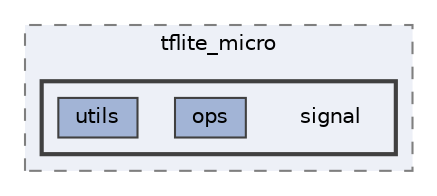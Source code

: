 digraph "Arduino/GetStartedWithMachineLearningOnArduino/tflite-micro-main/python/tflite_micro/signal"
{
 // LATEX_PDF_SIZE
  bgcolor="transparent";
  edge [fontname=Helvetica,fontsize=10,labelfontname=Helvetica,labelfontsize=10];
  node [fontname=Helvetica,fontsize=10,shape=box,height=0.2,width=0.4];
  compound=true
  subgraph clusterdir_3b38c66f7e83e90383a612c294b1820c {
    graph [ bgcolor="#edf0f7", pencolor="grey50", label="tflite_micro", fontname=Helvetica,fontsize=10 style="filled,dashed", URL="dir_3b38c66f7e83e90383a612c294b1820c.html",tooltip=""]
  subgraph clusterdir_1ccbe9643eb26cbf62bbb79deed89f87 {
    graph [ bgcolor="#edf0f7", pencolor="grey25", label="", fontname=Helvetica,fontsize=10 style="filled,bold", URL="dir_1ccbe9643eb26cbf62bbb79deed89f87.html",tooltip=""]
    dir_1ccbe9643eb26cbf62bbb79deed89f87 [shape=plaintext, label="signal"];
  dir_6598c68b08668a331df1f6f8bba1de16 [label="ops", fillcolor="#a2b4d6", color="grey25", style="filled", URL="dir_6598c68b08668a331df1f6f8bba1de16.html",tooltip=""];
  dir_0a15dbe9691f6abb086d4168bc279fe0 [label="utils", fillcolor="#a2b4d6", color="grey25", style="filled", URL="dir_0a15dbe9691f6abb086d4168bc279fe0.html",tooltip=""];
  }
  }
}
